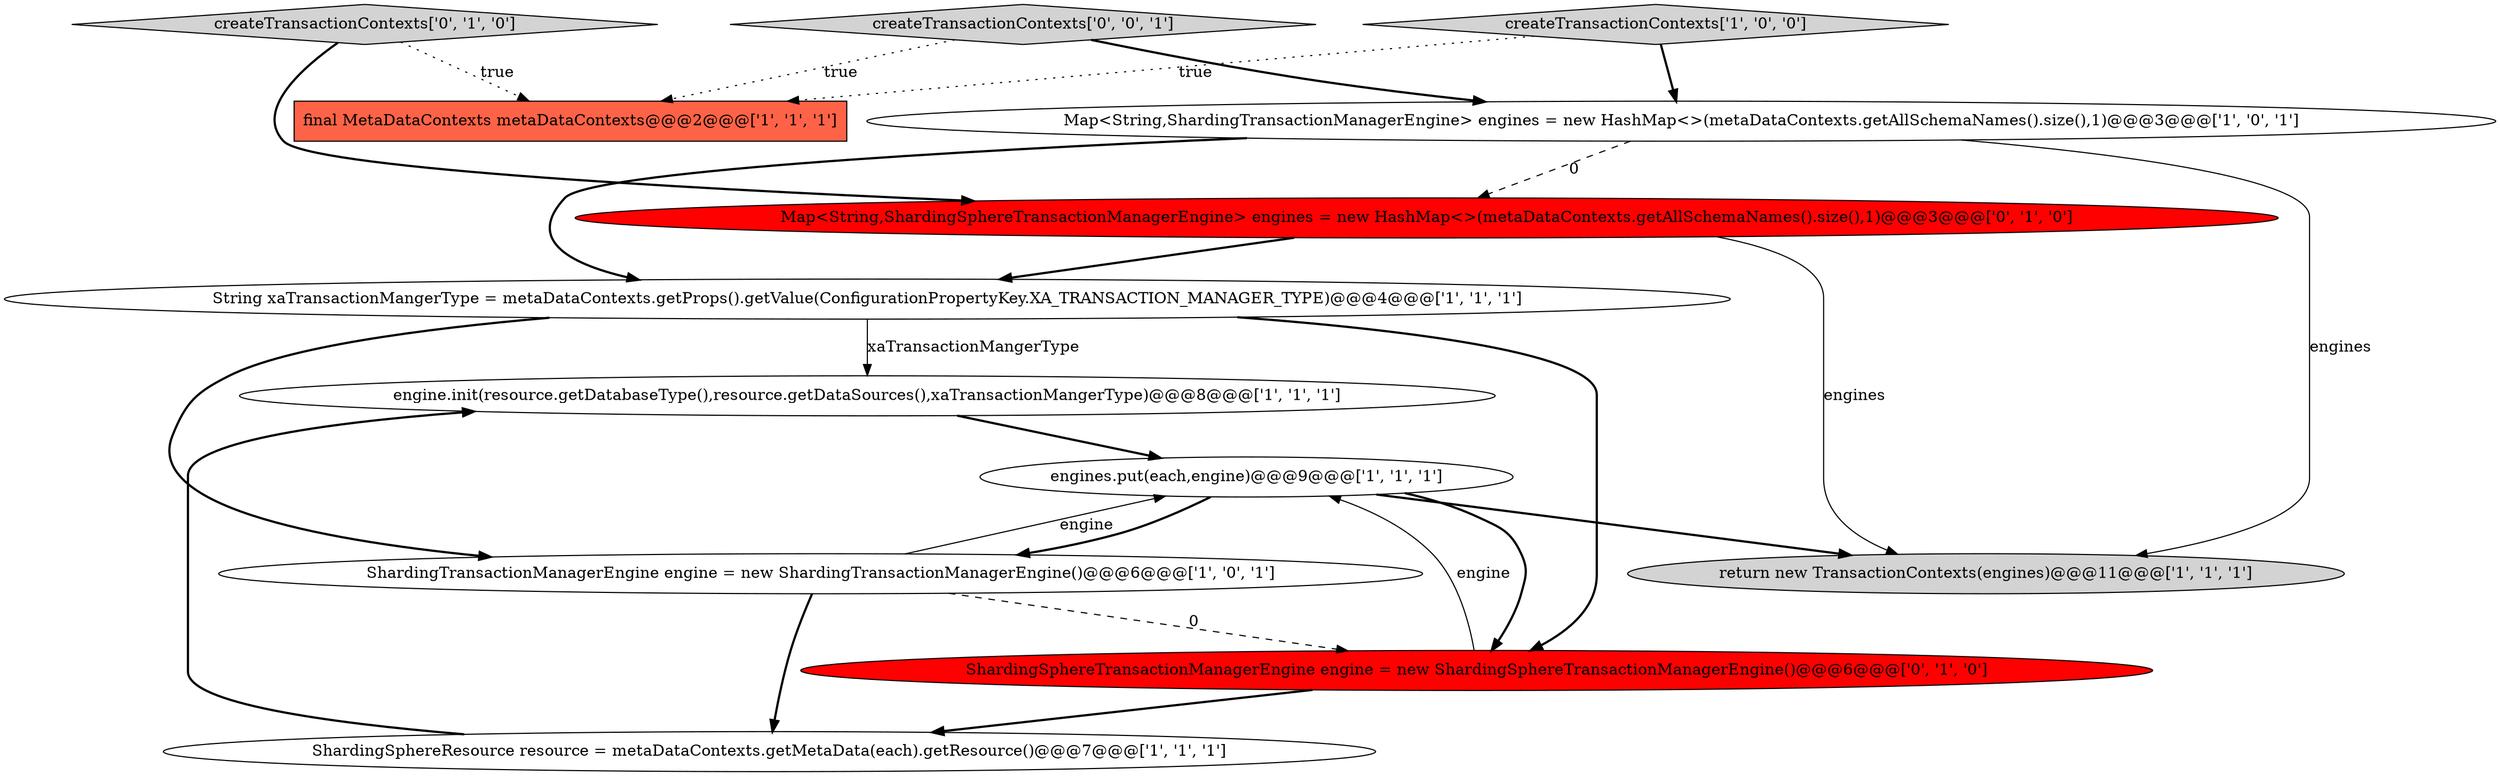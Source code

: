 digraph {
6 [style = filled, label = "engine.init(resource.getDatabaseType(),resource.getDataSources(),xaTransactionMangerType)@@@8@@@['1', '1', '1']", fillcolor = white, shape = ellipse image = "AAA0AAABBB1BBB"];
7 [style = filled, label = "Map<String,ShardingTransactionManagerEngine> engines = new HashMap<>(metaDataContexts.getAllSchemaNames().size(),1)@@@3@@@['1', '0', '1']", fillcolor = white, shape = ellipse image = "AAA0AAABBB1BBB"];
5 [style = filled, label = "createTransactionContexts['1', '0', '0']", fillcolor = lightgray, shape = diamond image = "AAA0AAABBB1BBB"];
0 [style = filled, label = "return new TransactionContexts(engines)@@@11@@@['1', '1', '1']", fillcolor = lightgray, shape = ellipse image = "AAA0AAABBB1BBB"];
1 [style = filled, label = "final MetaDataContexts metaDataContexts@@@2@@@['1', '1', '1']", fillcolor = tomato, shape = box image = "AAA0AAABBB1BBB"];
10 [style = filled, label = "Map<String,ShardingSphereTransactionManagerEngine> engines = new HashMap<>(metaDataContexts.getAllSchemaNames().size(),1)@@@3@@@['0', '1', '0']", fillcolor = red, shape = ellipse image = "AAA1AAABBB2BBB"];
9 [style = filled, label = "createTransactionContexts['0', '1', '0']", fillcolor = lightgray, shape = diamond image = "AAA0AAABBB2BBB"];
12 [style = filled, label = "createTransactionContexts['0', '0', '1']", fillcolor = lightgray, shape = diamond image = "AAA0AAABBB3BBB"];
11 [style = filled, label = "ShardingSphereTransactionManagerEngine engine = new ShardingSphereTransactionManagerEngine()@@@6@@@['0', '1', '0']", fillcolor = red, shape = ellipse image = "AAA1AAABBB2BBB"];
4 [style = filled, label = "String xaTransactionMangerType = metaDataContexts.getProps().getValue(ConfigurationPropertyKey.XA_TRANSACTION_MANAGER_TYPE)@@@4@@@['1', '1', '1']", fillcolor = white, shape = ellipse image = "AAA0AAABBB1BBB"];
3 [style = filled, label = "engines.put(each,engine)@@@9@@@['1', '1', '1']", fillcolor = white, shape = ellipse image = "AAA0AAABBB1BBB"];
8 [style = filled, label = "ShardingSphereResource resource = metaDataContexts.getMetaData(each).getResource()@@@7@@@['1', '1', '1']", fillcolor = white, shape = ellipse image = "AAA0AAABBB1BBB"];
2 [style = filled, label = "ShardingTransactionManagerEngine engine = new ShardingTransactionManagerEngine()@@@6@@@['1', '0', '1']", fillcolor = white, shape = ellipse image = "AAA0AAABBB1BBB"];
6->3 [style = bold, label=""];
10->0 [style = solid, label="engines"];
7->0 [style = solid, label="engines"];
5->1 [style = dotted, label="true"];
3->11 [style = bold, label=""];
12->1 [style = dotted, label="true"];
8->6 [style = bold, label=""];
2->3 [style = solid, label="engine"];
4->2 [style = bold, label=""];
7->4 [style = bold, label=""];
9->10 [style = bold, label=""];
12->7 [style = bold, label=""];
3->0 [style = bold, label=""];
4->6 [style = solid, label="xaTransactionMangerType"];
3->2 [style = bold, label=""];
9->1 [style = dotted, label="true"];
10->4 [style = bold, label=""];
5->7 [style = bold, label=""];
11->8 [style = bold, label=""];
7->10 [style = dashed, label="0"];
2->11 [style = dashed, label="0"];
4->11 [style = bold, label=""];
11->3 [style = solid, label="engine"];
2->8 [style = bold, label=""];
}
